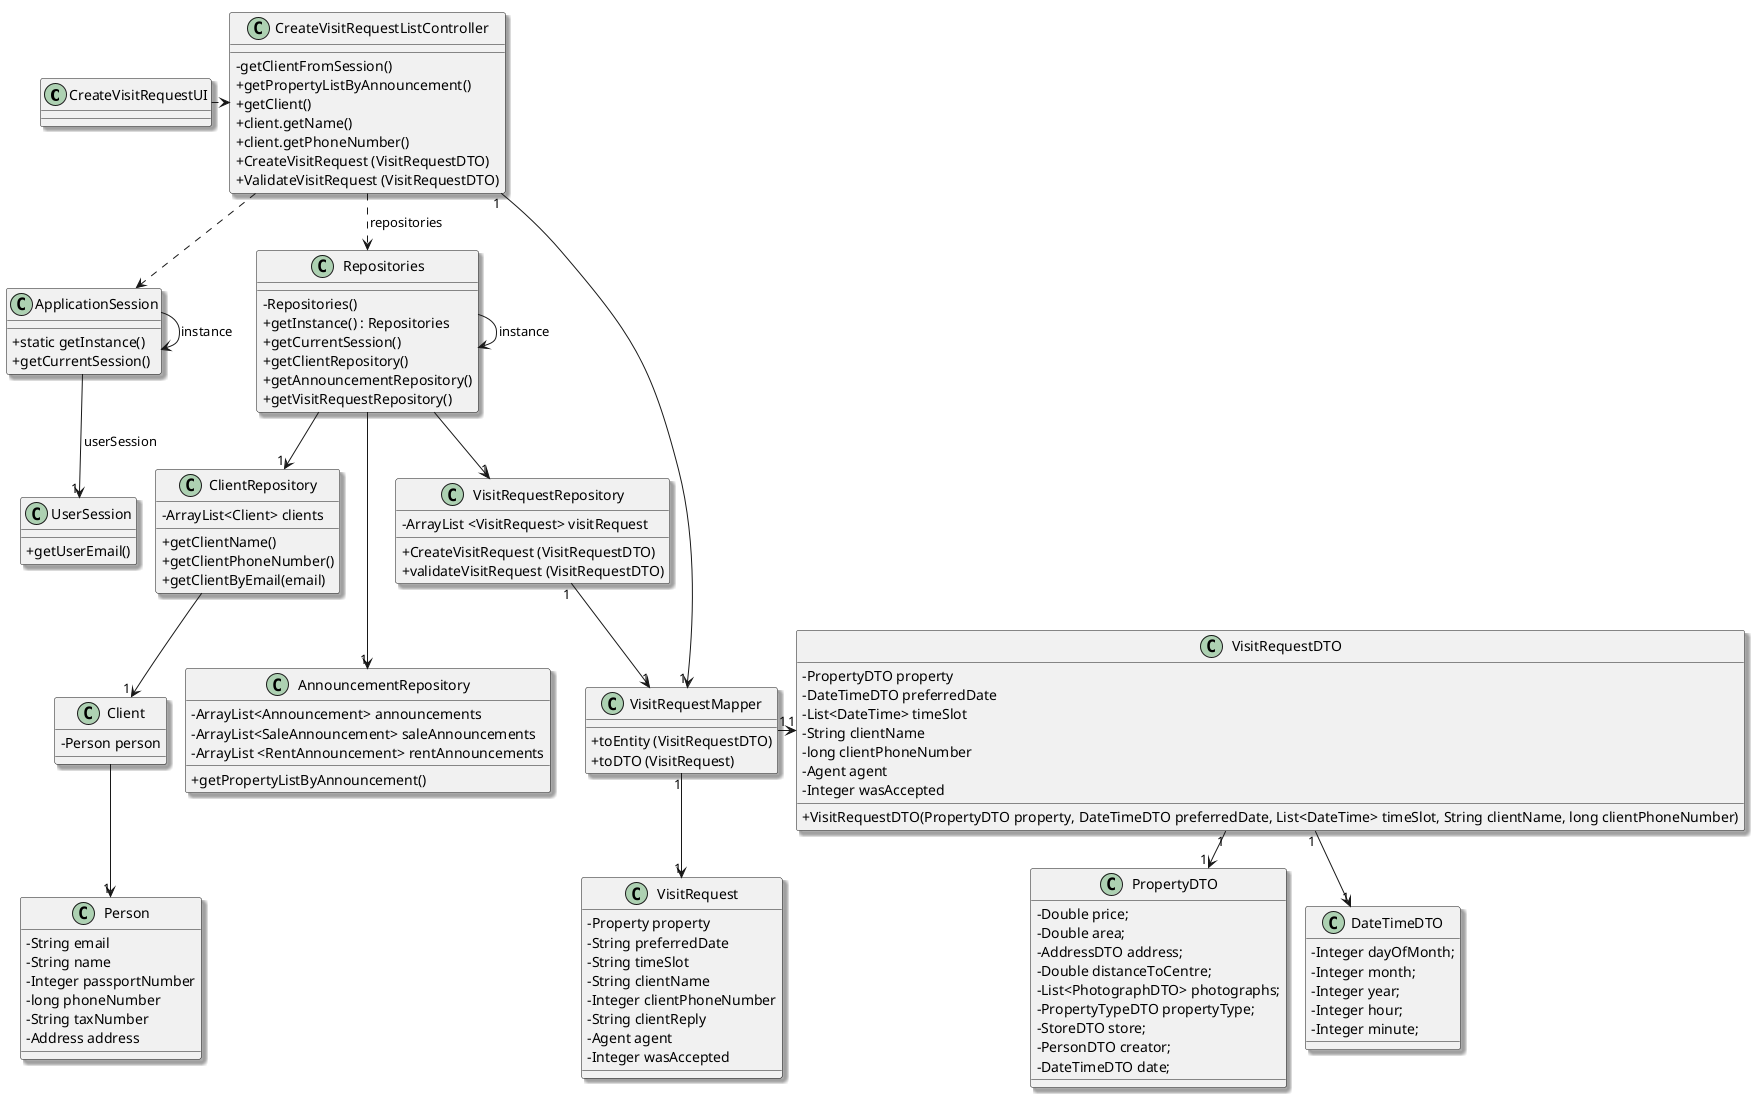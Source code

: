 @startuml
'skinparam monochrome true
skinparam packageStyle rectangle
skinparam shadowing true
skinparam linetype ortho
skinparam shadowing true
!pragma layout smetana

skinparam classAttributeIconSize 0

'left to right direction

class  CreateVisitRequestUI {
}

class CreateVisitRequestListController {
    - getClientFromSession()
    + getPropertyListByAnnouncement()
    + getClient()
    + client.getName()
    + client.getPhoneNumber()
    + CreateVisitRequest (VisitRequestDTO)
    + ValidateVisitRequest (VisitRequestDTO)
}

class ClientRepository{
    - ArrayList<Client> clients
    + getClientName()
    + getClientPhoneNumber()
    + getClientByEmail(email)
}

class Person {
    - String email
    - String name
    - Integer passportNumber
    - long phoneNumber
    - String taxNumber
    - Address address
}

class Client{
    - Person person
}

class ApplicationSession
{
    + static getInstance()
    + getCurrentSession()
}

class UserSession
{
    + getUserEmail()
}

class Repositories {
    - Repositories()
    + getInstance() : Repositories
    + getCurrentSession()
    + getClientRepository()
    + getAnnouncementRepository()
    + getVisitRequestRepository()
}

class AnnouncementRepository{
   - ArrayList<Announcement> announcements
   - ArrayList<SaleAnnouncement> saleAnnouncements
   - ArrayList <RentAnnouncement> rentAnnouncements
   + getPropertyListByAnnouncement()
}

class VisitRequestRepository{
    - ArrayList <VisitRequest> visitRequest
    + CreateVisitRequest (VisitRequestDTO)
    + validateVisitRequest (VisitRequestDTO)
}

class VisitRequest{
    - Property property
    - String preferredDate
    - String timeSlot
    - String clientName
    - Integer clientPhoneNumber
    - String clientReply
    - Agent agent
    - Integer wasAccepted
}

class VisitRequestMapper{
    + toEntity (VisitRequestDTO)
    + toDTO (VisitRequest)
}

class VisitRequestDTO {
    - PropertyDTO property
    - DateTimeDTO preferredDate
    - List<DateTime> timeSlot
    - String clientName
    - long clientPhoneNumber
    - Agent agent
    - Integer wasAccepted
    + VisitRequestDTO(PropertyDTO property, DateTimeDTO preferredDate, List<DateTime> timeSlot, String clientName, long clientPhoneNumber)
}

class PropertyDTO{
    - Double price;
    - Double area;
    - AddressDTO address;
    - Double distanceToCentre;
    - List<PhotographDTO> photographs;
    - PropertyTypeDTO propertyType;
    - StoreDTO store;
    - PersonDTO creator;
    - DateTimeDTO date;
}

class DateTimeDTO{
    - Integer dayOfMonth;
    - Integer month;
    - Integer year;
    - Integer hour;
    - Integer minute;
}





ApplicationSession -> ApplicationSession : instance
ApplicationSession --> "1" UserSession : userSession

CreateVisitRequestListController ..> ApplicationSession

Repositories --> Repositories : instance

CreateVisitRequestUI .> CreateVisitRequestListController

CreateVisitRequestListController .-> Repositories : repositories

Repositories --> "1" ClientRepository

Repositories --> "1" VisitRequestRepository


ClientRepository --> "1" Client

Client --> "1" Person

Repositories ---> "1" AnnouncementRepository


VisitRequestRepository "1" --> "1" VisitRequestMapper

CreateVisitRequestListController "1" --> "1" VisitRequestMapper

VisitRequestMapper "1" --> "1" VisitRequest

VisitRequestMapper "1" -> "1" VisitRequestDTO

VisitRequestDTO "1" --> "1" PropertyDTO

VisitRequestDTO "1" --> "1" DateTimeDTO



@enduml